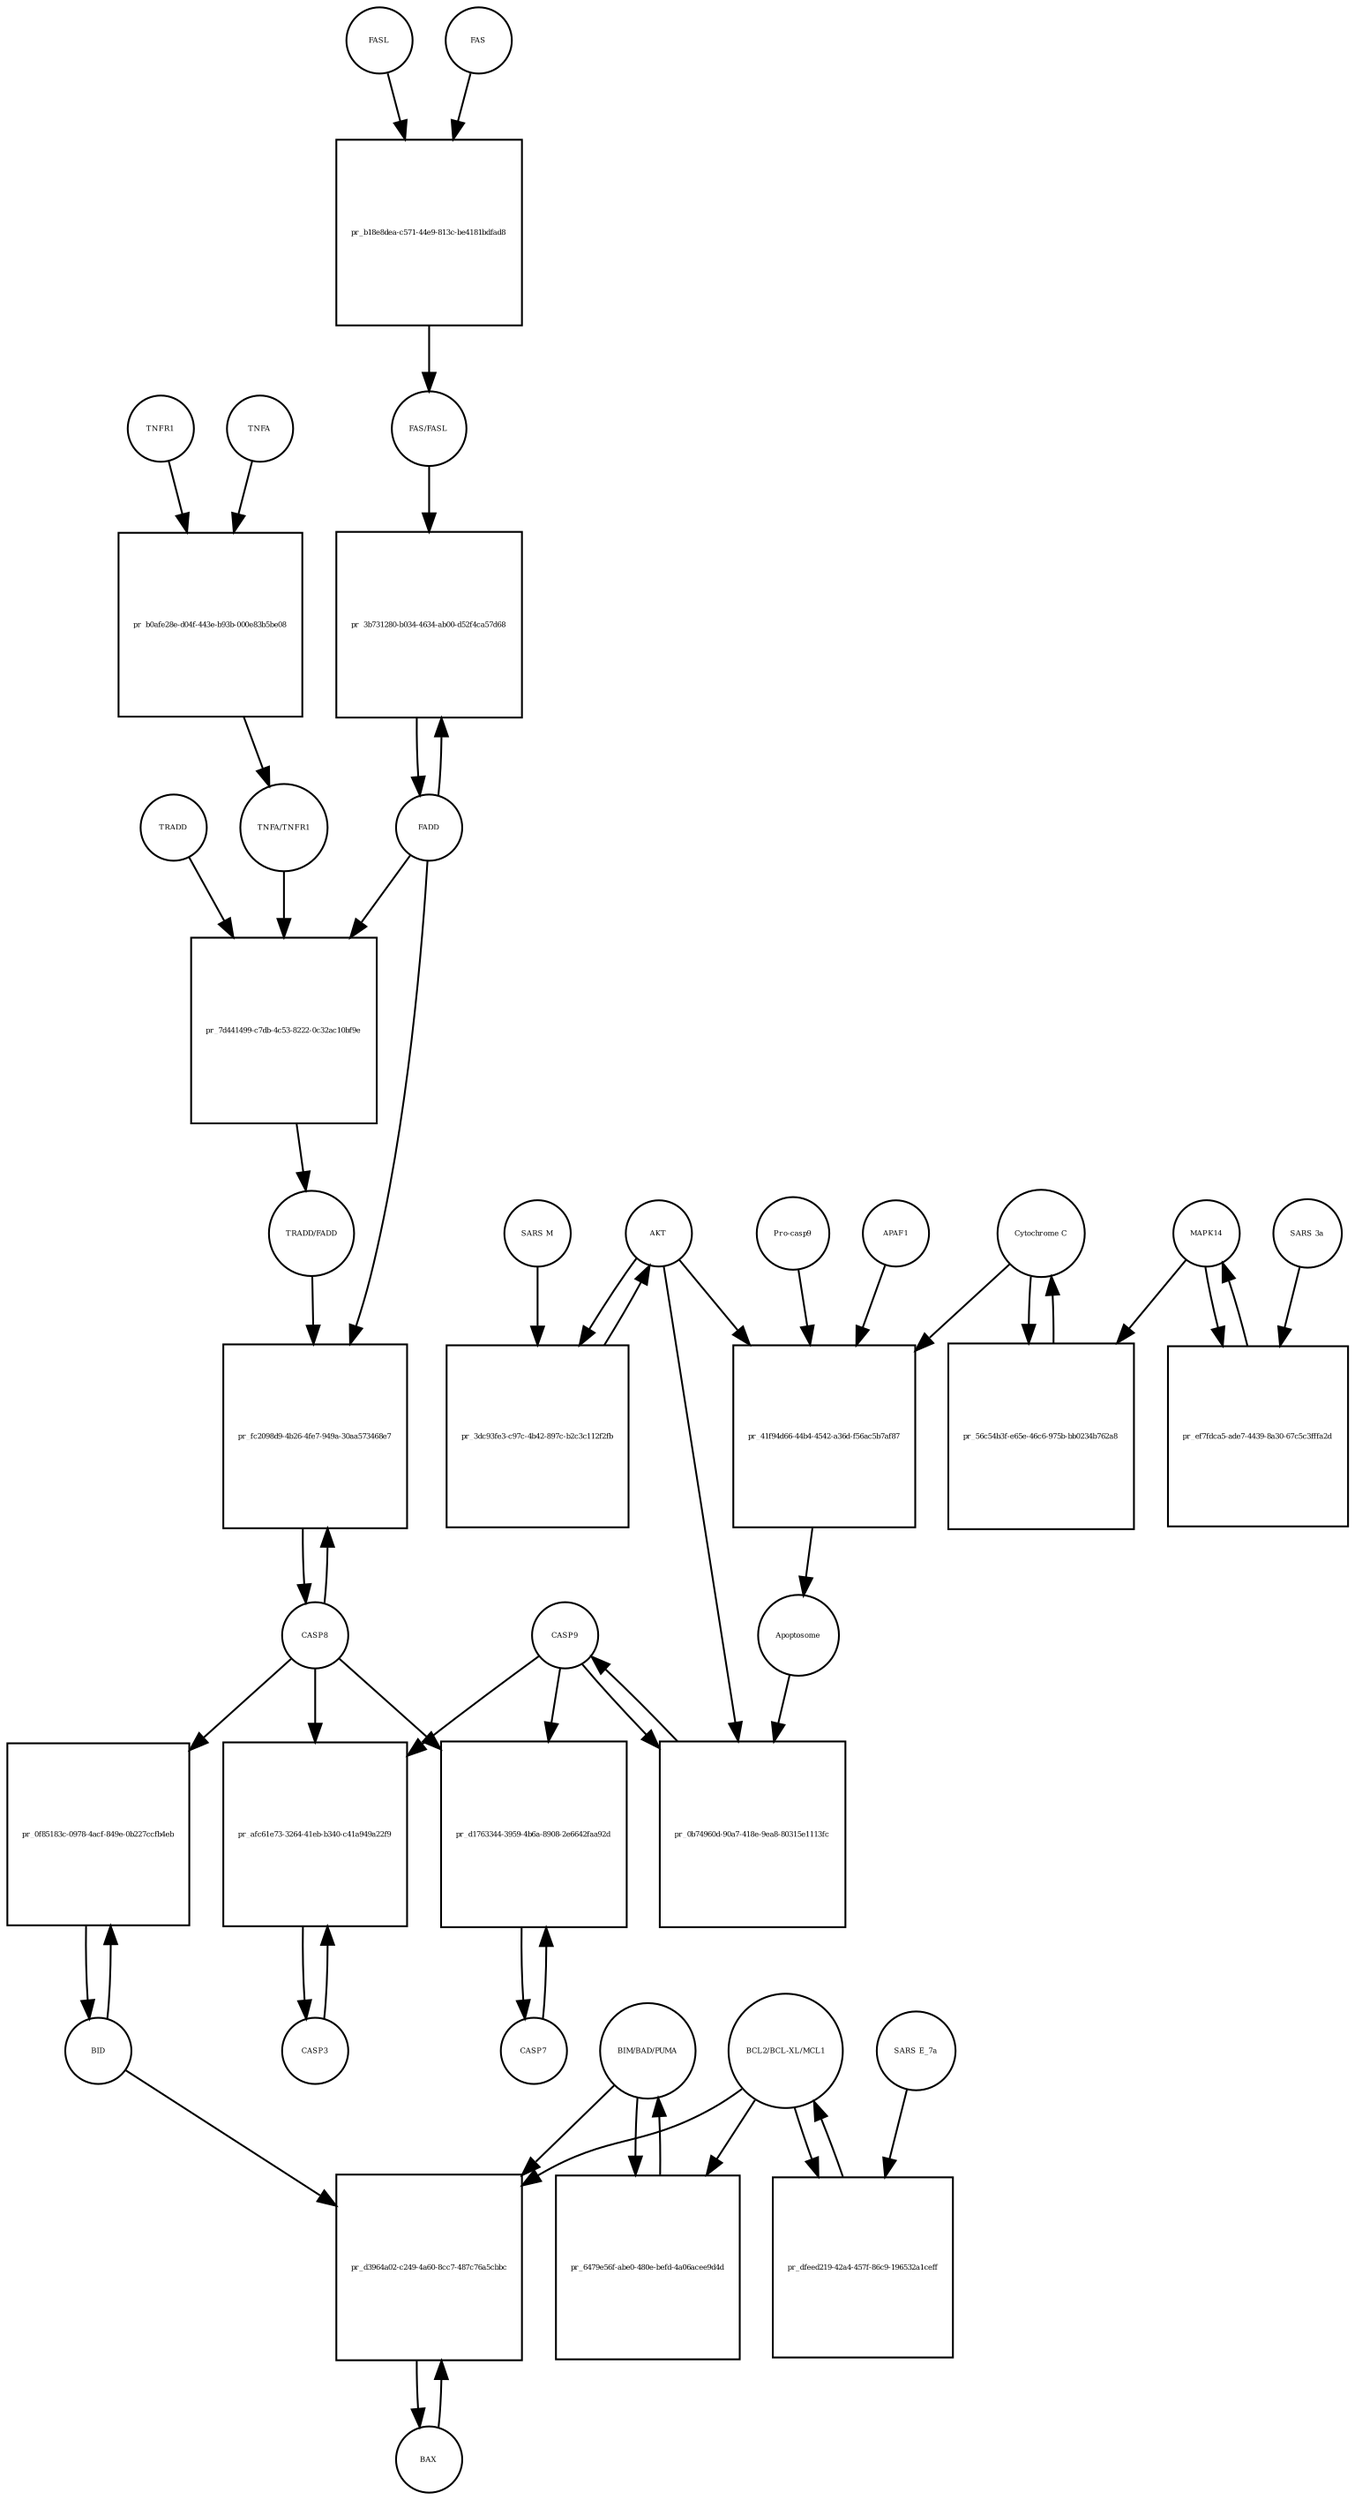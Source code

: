 strict digraph  {
FASL [annotation="", bipartite=0, cls=macromolecule, fontsize=4, label=FASL, shape=circle];
"pr_b18e8dea-c571-44e9-813c-be4181bdfad8" [annotation="", bipartite=1, cls=process, fontsize=4, label="pr_b18e8dea-c571-44e9-813c-be4181bdfad8", shape=square];
FAS [annotation="", bipartite=0, cls=macromolecule, fontsize=4, label=FAS, shape=circle];
"FAS/FASL" [annotation="", bipartite=0, cls=complex, fontsize=4, label="FAS/FASL", shape=circle];
TNFA [annotation="", bipartite=0, cls=macromolecule, fontsize=4, label=TNFA, shape=circle];
"pr_b0afe28e-d04f-443e-b93b-000e83b5be08" [annotation="", bipartite=1, cls=process, fontsize=4, label="pr_b0afe28e-d04f-443e-b93b-000e83b5be08", shape=square];
TNFR1 [annotation="", bipartite=0, cls=macromolecule, fontsize=4, label=TNFR1, shape=circle];
"TNFA/TNFR1" [annotation="", bipartite=0, cls=complex, fontsize=4, label="TNFA/TNFR1", shape=circle];
FADD [annotation="", bipartite=0, cls=macromolecule, fontsize=4, label=FADD, shape=circle];
"pr_3b731280-b034-4634-ab00-d52f4ca57d68" [annotation="", bipartite=1, cls=process, fontsize=4, label="pr_3b731280-b034-4634-ab00-d52f4ca57d68", shape=square];
CASP8 [annotation="", bipartite=0, cls=macromolecule, fontsize=4, label=CASP8, shape=circle];
"pr_fc2098d9-4b26-4fe7-949a-30aa573468e7" [annotation="", bipartite=1, cls=process, fontsize=4, label="pr_fc2098d9-4b26-4fe7-949a-30aa573468e7", shape=square];
"TRADD/FADD" [annotation="", bipartite=0, cls=complex, fontsize=4, label="TRADD/FADD", shape=circle];
CASP3 [annotation="", bipartite=0, cls=macromolecule, fontsize=4, label=CASP3, shape=circle];
"pr_afc61e73-3264-41eb-b340-c41a949a22f9" [annotation="", bipartite=1, cls=process, fontsize=4, label="pr_afc61e73-3264-41eb-b340-c41a949a22f9", shape=square];
CASP9 [annotation="", bipartite=0, cls=macromolecule, fontsize=4, label=CASP9, shape=circle];
"pr_0b74960d-90a7-418e-9ea8-80315e1113fc" [annotation="", bipartite=1, cls=process, fontsize=4, label="pr_0b74960d-90a7-418e-9ea8-80315e1113fc", shape=square];
Apoptosome [annotation="", bipartite=0, cls=complex, fontsize=4, label=Apoptosome, shape=circle];
AKT [annotation="", bipartite=0, cls=macromolecule, fontsize=4, label=AKT, shape=circle];
BID [annotation="", bipartite=0, cls=macromolecule, fontsize=4, label=BID, shape=circle];
"pr_0f85183c-0978-4acf-849e-0b227ccfb4eb" [annotation="", bipartite=1, cls=process, fontsize=4, label="pr_0f85183c-0978-4acf-849e-0b227ccfb4eb", shape=square];
BAX [annotation="", bipartite=0, cls=macromolecule, fontsize=4, label=BAX, shape=circle];
"pr_d3964a02-c249-4a60-8cc7-487c76a5cbbc" [annotation="", bipartite=1, cls=process, fontsize=4, label="pr_d3964a02-c249-4a60-8cc7-487c76a5cbbc", shape=square];
"BIM/BAD/PUMA" [annotation="", bipartite=0, cls=complex, fontsize=4, label="BIM/BAD/PUMA", shape=circle];
"BCL2/BCL-XL/MCL1" [annotation="", bipartite=0, cls=complex, fontsize=4, label="BCL2/BCL-XL/MCL1", shape=circle];
"Cytochrome C" [annotation="", bipartite=0, cls=macromolecule, fontsize=4, label="Cytochrome C", shape=circle];
"pr_56c54b3f-e65e-46c6-975b-bb0234b762a8" [annotation="", bipartite=1, cls=process, fontsize=4, label="pr_56c54b3f-e65e-46c6-975b-bb0234b762a8", shape=square];
MAPK14 [annotation="", bipartite=0, cls=macromolecule, fontsize=4, label=MAPK14, shape=circle];
APAF1 [annotation="", bipartite=0, cls=macromolecule, fontsize=4, label=APAF1, shape=circle];
"pr_41f94d66-44b4-4542-a36d-f56ac5b7af87" [annotation="", bipartite=1, cls=process, fontsize=4, label="pr_41f94d66-44b4-4542-a36d-f56ac5b7af87", shape=square];
"Pro-casp9" [annotation="", bipartite=0, cls=macromolecule, fontsize=4, label="Pro-casp9", shape=circle];
CASP7 [annotation="", bipartite=0, cls=macromolecule, fontsize=4, label=CASP7, shape=circle];
"pr_d1763344-3959-4b6a-8908-2e6642faa92d" [annotation="", bipartite=1, cls=process, fontsize=4, label="pr_d1763344-3959-4b6a-8908-2e6642faa92d", shape=square];
"pr_3dc93fe3-c97c-4b42-897c-b2c3c112f2fb" [annotation="", bipartite=1, cls=process, fontsize=4, label="pr_3dc93fe3-c97c-4b42-897c-b2c3c112f2fb", shape=square];
"SARS M" [annotation="", bipartite=0, cls=macromolecule, fontsize=4, label="SARS M", shape=circle];
"pr_7d441499-c7db-4c53-8222-0c32ac10bf9e" [annotation="", bipartite=1, cls=process, fontsize=4, label="pr_7d441499-c7db-4c53-8222-0c32ac10bf9e", shape=square];
TRADD [annotation="", bipartite=0, cls=macromolecule, fontsize=4, label=TRADD, shape=circle];
"pr_ef7fdca5-ade7-4439-8a30-67c5c3fffa2d" [annotation="", bipartite=1, cls=process, fontsize=4, label="pr_ef7fdca5-ade7-4439-8a30-67c5c3fffa2d", shape=square];
"SARS 3a" [annotation="", bipartite=0, cls=macromolecule, fontsize=4, label="SARS 3a", shape=circle];
"pr_6479e56f-abe0-480e-befd-4a06acee9d4d" [annotation="", bipartite=1, cls=process, fontsize=4, label="pr_6479e56f-abe0-480e-befd-4a06acee9d4d", shape=square];
"pr_dfeed219-42a4-457f-86c9-196532a1ceff" [annotation="", bipartite=1, cls=process, fontsize=4, label="pr_dfeed219-42a4-457f-86c9-196532a1ceff", shape=square];
"SARS E_7a" [annotation="", bipartite=0, cls=macromolecule, fontsize=4, label="SARS E_7a", shape=circle];
FASL -> "pr_b18e8dea-c571-44e9-813c-be4181bdfad8"  [annotation="", interaction_type=consumption];
"pr_b18e8dea-c571-44e9-813c-be4181bdfad8" -> "FAS/FASL"  [annotation="", interaction_type=production];
FAS -> "pr_b18e8dea-c571-44e9-813c-be4181bdfad8"  [annotation="", interaction_type=consumption];
"FAS/FASL" -> "pr_3b731280-b034-4634-ab00-d52f4ca57d68"  [annotation="urn_miriam_kegg.pathway_hsa04210", interaction_type=catalysis];
TNFA -> "pr_b0afe28e-d04f-443e-b93b-000e83b5be08"  [annotation="", interaction_type=consumption];
"pr_b0afe28e-d04f-443e-b93b-000e83b5be08" -> "TNFA/TNFR1"  [annotation="", interaction_type=production];
TNFR1 -> "pr_b0afe28e-d04f-443e-b93b-000e83b5be08"  [annotation="", interaction_type=consumption];
"TNFA/TNFR1" -> "pr_7d441499-c7db-4c53-8222-0c32ac10bf9e"  [annotation="urn_miriam_kegg.pathway_hsa04210", interaction_type=catalysis];
FADD -> "pr_3b731280-b034-4634-ab00-d52f4ca57d68"  [annotation="", interaction_type=consumption];
FADD -> "pr_fc2098d9-4b26-4fe7-949a-30aa573468e7"  [annotation="urn_miriam_kegg.pathway_hsa04210", interaction_type=catalysis];
FADD -> "pr_7d441499-c7db-4c53-8222-0c32ac10bf9e"  [annotation="", interaction_type=consumption];
"pr_3b731280-b034-4634-ab00-d52f4ca57d68" -> FADD  [annotation="", interaction_type=production];
CASP8 -> "pr_fc2098d9-4b26-4fe7-949a-30aa573468e7"  [annotation="", interaction_type=consumption];
CASP8 -> "pr_afc61e73-3264-41eb-b340-c41a949a22f9"  [annotation="urn_miriam_kegg.pathway_hsa04210", interaction_type=catalysis];
CASP8 -> "pr_0f85183c-0978-4acf-849e-0b227ccfb4eb"  [annotation="urn_miriam_kegg.pathway_hsa04210", interaction_type=catalysis];
CASP8 -> "pr_d1763344-3959-4b6a-8908-2e6642faa92d"  [annotation="urn_miriam_kegg.pathway_hsa04210", interaction_type=catalysis];
"pr_fc2098d9-4b26-4fe7-949a-30aa573468e7" -> CASP8  [annotation="", interaction_type=production];
"TRADD/FADD" -> "pr_fc2098d9-4b26-4fe7-949a-30aa573468e7"  [annotation="urn_miriam_kegg.pathway_hsa04210", interaction_type=catalysis];
CASP3 -> "pr_afc61e73-3264-41eb-b340-c41a949a22f9"  [annotation="", interaction_type=consumption];
"pr_afc61e73-3264-41eb-b340-c41a949a22f9" -> CASP3  [annotation="", interaction_type=production];
CASP9 -> "pr_afc61e73-3264-41eb-b340-c41a949a22f9"  [annotation="urn_miriam_kegg.pathway_hsa04210", interaction_type=catalysis];
CASP9 -> "pr_0b74960d-90a7-418e-9ea8-80315e1113fc"  [annotation="", interaction_type=consumption];
CASP9 -> "pr_d1763344-3959-4b6a-8908-2e6642faa92d"  [annotation="urn_miriam_kegg.pathway_hsa04210", interaction_type=catalysis];
"pr_0b74960d-90a7-418e-9ea8-80315e1113fc" -> CASP9  [annotation="", interaction_type=production];
Apoptosome -> "pr_0b74960d-90a7-418e-9ea8-80315e1113fc"  [annotation="urn_miriam_kegg.pathway_hsa04210", interaction_type=catalysis];
AKT -> "pr_0b74960d-90a7-418e-9ea8-80315e1113fc"  [annotation="urn_miriam_kegg.pathway_hsa04210", interaction_type=inhibition];
AKT -> "pr_41f94d66-44b4-4542-a36d-f56ac5b7af87"  [annotation="urn_miriam_kegg.pathway_hsa04210", interaction_type=inhibition];
AKT -> "pr_3dc93fe3-c97c-4b42-897c-b2c3c112f2fb"  [annotation="", interaction_type=consumption];
BID -> "pr_0f85183c-0978-4acf-849e-0b227ccfb4eb"  [annotation="", interaction_type=consumption];
BID -> "pr_d3964a02-c249-4a60-8cc7-487c76a5cbbc"  [annotation=urn_miriam_pubmed_31226023, interaction_type=catalysis];
"pr_0f85183c-0978-4acf-849e-0b227ccfb4eb" -> BID  [annotation="", interaction_type=production];
BAX -> "pr_d3964a02-c249-4a60-8cc7-487c76a5cbbc"  [annotation="", interaction_type=consumption];
"pr_d3964a02-c249-4a60-8cc7-487c76a5cbbc" -> BAX  [annotation="", interaction_type=production];
"BIM/BAD/PUMA" -> "pr_d3964a02-c249-4a60-8cc7-487c76a5cbbc"  [annotation=urn_miriam_pubmed_31226023, interaction_type=catalysis];
"BIM/BAD/PUMA" -> "pr_6479e56f-abe0-480e-befd-4a06acee9d4d"  [annotation="", interaction_type=consumption];
"BCL2/BCL-XL/MCL1" -> "pr_d3964a02-c249-4a60-8cc7-487c76a5cbbc"  [annotation=urn_miriam_pubmed_31226023, interaction_type=inhibition];
"BCL2/BCL-XL/MCL1" -> "pr_6479e56f-abe0-480e-befd-4a06acee9d4d"  [annotation="", interaction_type=inhibition];
"BCL2/BCL-XL/MCL1" -> "pr_dfeed219-42a4-457f-86c9-196532a1ceff"  [annotation="", interaction_type=consumption];
"Cytochrome C" -> "pr_56c54b3f-e65e-46c6-975b-bb0234b762a8"  [annotation="", interaction_type=consumption];
"Cytochrome C" -> "pr_41f94d66-44b4-4542-a36d-f56ac5b7af87"  [annotation="", interaction_type=consumption];
"pr_56c54b3f-e65e-46c6-975b-bb0234b762a8" -> "Cytochrome C"  [annotation="", interaction_type=production];
MAPK14 -> "pr_56c54b3f-e65e-46c6-975b-bb0234b762a8"  [annotation="urn_miriam_kegg.pathway_hsa04210|urn_miriam_pubmed_31226023", interaction_type=catalysis];
MAPK14 -> "pr_ef7fdca5-ade7-4439-8a30-67c5c3fffa2d"  [annotation="", interaction_type=consumption];
APAF1 -> "pr_41f94d66-44b4-4542-a36d-f56ac5b7af87"  [annotation="", interaction_type=consumption];
"pr_41f94d66-44b4-4542-a36d-f56ac5b7af87" -> Apoptosome  [annotation="", interaction_type=production];
"Pro-casp9" -> "pr_41f94d66-44b4-4542-a36d-f56ac5b7af87"  [annotation="", interaction_type=consumption];
CASP7 -> "pr_d1763344-3959-4b6a-8908-2e6642faa92d"  [annotation="", interaction_type=consumption];
"pr_d1763344-3959-4b6a-8908-2e6642faa92d" -> CASP7  [annotation="", interaction_type=production];
"pr_3dc93fe3-c97c-4b42-897c-b2c3c112f2fb" -> AKT  [annotation="", interaction_type=production];
"SARS M" -> "pr_3dc93fe3-c97c-4b42-897c-b2c3c112f2fb"  [annotation=urn_miriam_pubmed_31226023, interaction_type=inhibition];
"pr_7d441499-c7db-4c53-8222-0c32ac10bf9e" -> "TRADD/FADD"  [annotation="", interaction_type=production];
TRADD -> "pr_7d441499-c7db-4c53-8222-0c32ac10bf9e"  [annotation="", interaction_type=consumption];
"pr_ef7fdca5-ade7-4439-8a30-67c5c3fffa2d" -> MAPK14  [annotation="", interaction_type=production];
"SARS 3a" -> "pr_ef7fdca5-ade7-4439-8a30-67c5c3fffa2d"  [annotation=urn_miriam_pubmed_31226023, interaction_type=catalysis];
"pr_6479e56f-abe0-480e-befd-4a06acee9d4d" -> "BIM/BAD/PUMA"  [annotation="", interaction_type=production];
"pr_dfeed219-42a4-457f-86c9-196532a1ceff" -> "BCL2/BCL-XL/MCL1"  [annotation="", interaction_type=production];
"SARS E_7a" -> "pr_dfeed219-42a4-457f-86c9-196532a1ceff"  [annotation="", interaction_type=inhibition];
}
